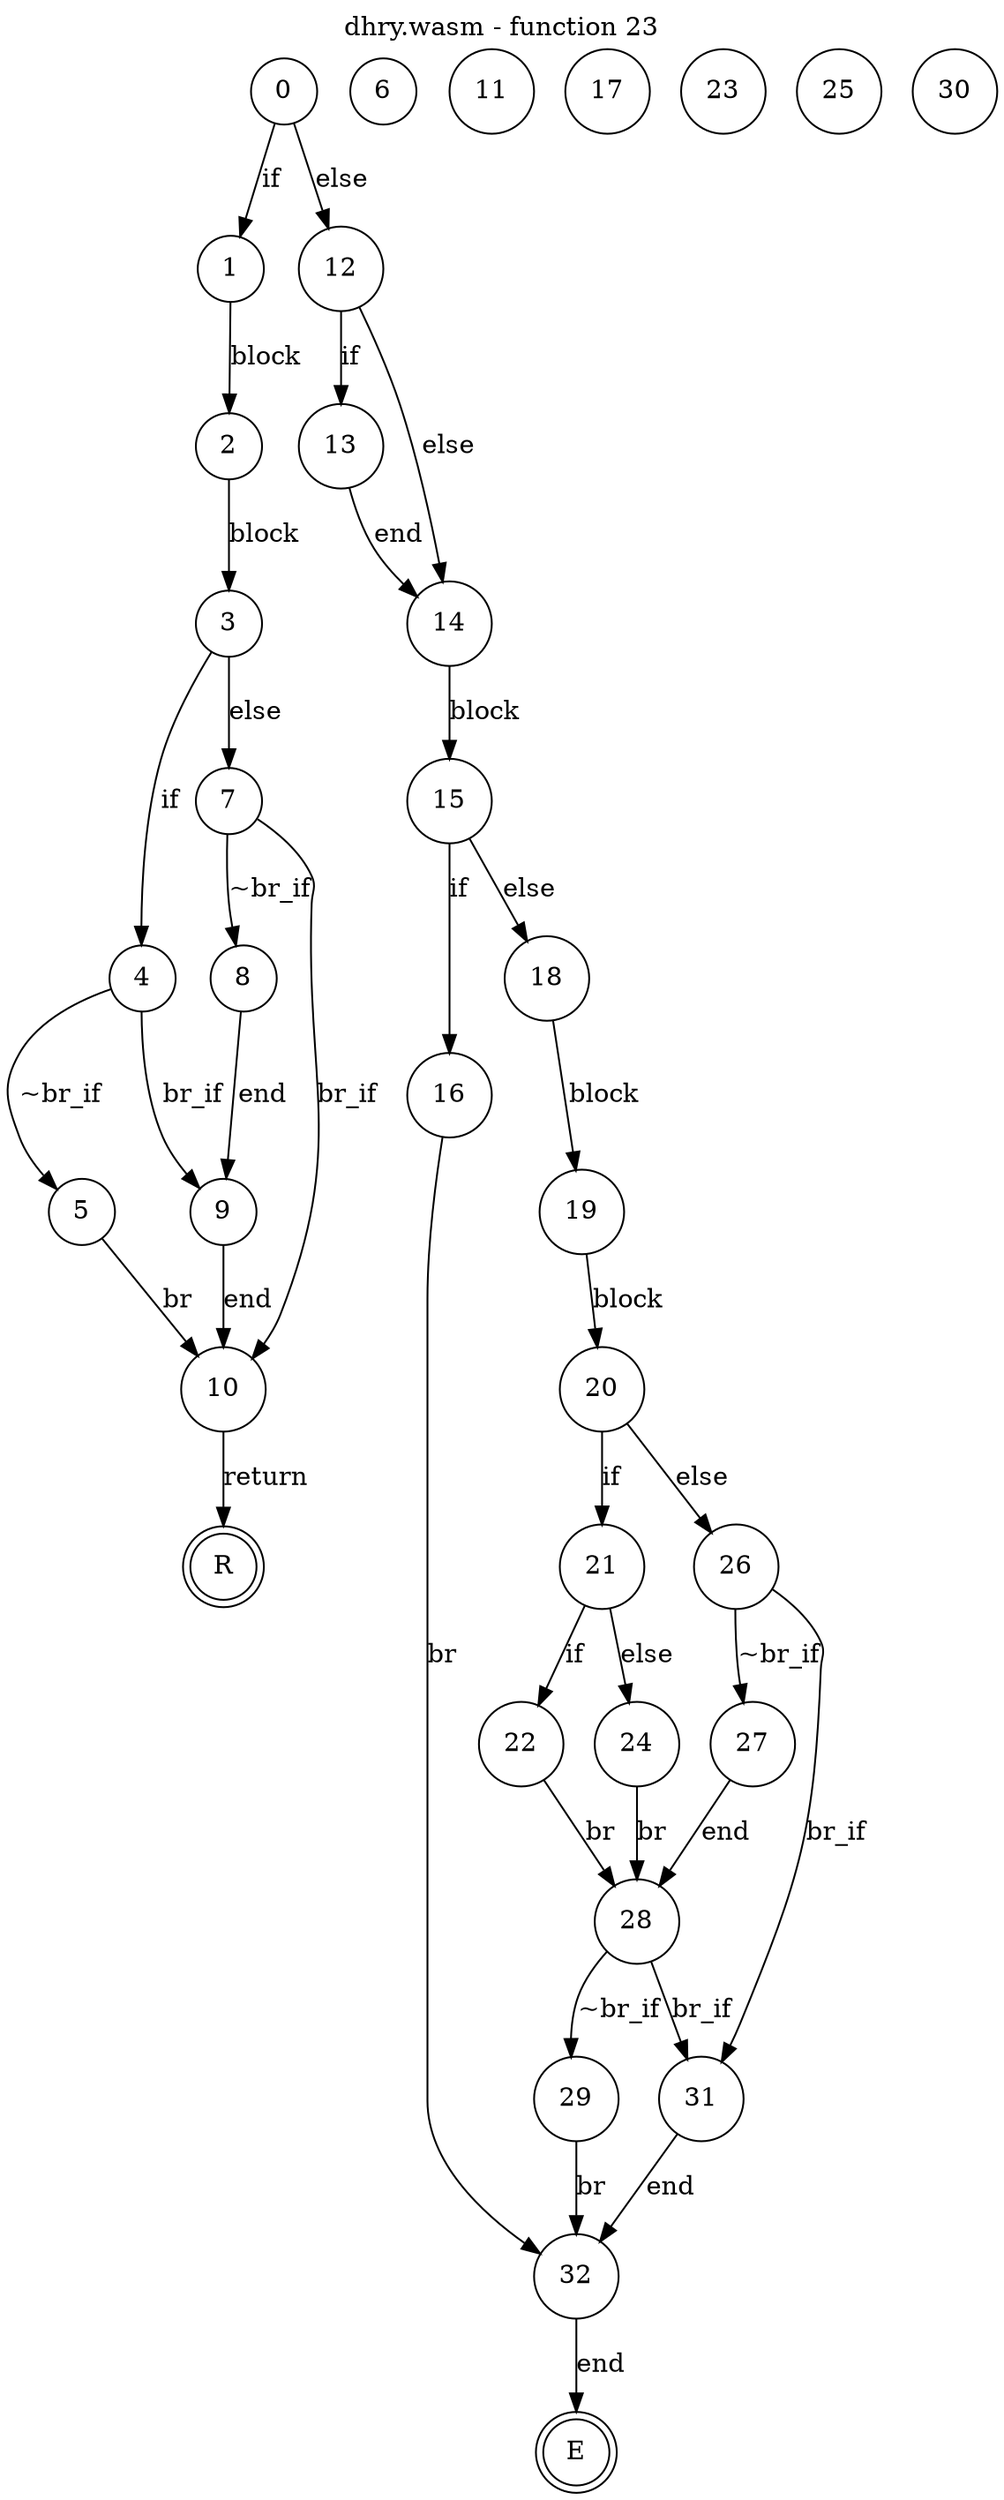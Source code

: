 digraph finite_state_machine {
    label = "dhry.wasm - function 23"
    labelloc =  t
    labelfontsize = 16
    labelfontcolor = black
    labelfontname = "Helvetica"
    node [shape = doublecircle]; E R ;
node [shape=circle, fontcolor=black, style="", label="0"]0
node [shape=circle, fontcolor=black, style="", label="1"]1
node [shape=circle, fontcolor=black, style="", label="2"]2
node [shape=circle, fontcolor=black, style="", label="3"]3
node [shape=circle, fontcolor=black, style="", label="4"]4
node [shape=circle, fontcolor=black, style="", label="5"]5
node [shape=circle, fontcolor=black, style="", label="6"]6
node [shape=circle, fontcolor=black, style="", label="7"]7
node [shape=circle, fontcolor=black, style="", label="8"]8
node [shape=circle, fontcolor=black, style="", label="9"]9
node [shape=circle, fontcolor=black, style="", label="10"]10
node [shape=circle, fontcolor=black, style="", label="11"]11
node [shape=circle, fontcolor=black, style="", label="12"]12
node [shape=circle, fontcolor=black, style="", label="13"]13
node [shape=circle, fontcolor=black, style="", label="14"]14
node [shape=circle, fontcolor=black, style="", label="15"]15
node [shape=circle, fontcolor=black, style="", label="16"]16
node [shape=circle, fontcolor=black, style="", label="17"]17
node [shape=circle, fontcolor=black, style="", label="18"]18
node [shape=circle, fontcolor=black, style="", label="19"]19
node [shape=circle, fontcolor=black, style="", label="20"]20
node [shape=circle, fontcolor=black, style="", label="21"]21
node [shape=circle, fontcolor=black, style="", label="22"]22
node [shape=circle, fontcolor=black, style="", label="23"]23
node [shape=circle, fontcolor=black, style="", label="24"]24
node [shape=circle, fontcolor=black, style="", label="25"]25
node [shape=circle, fontcolor=black, style="", label="26"]26
node [shape=circle, fontcolor=black, style="", label="27"]27
node [shape=circle, fontcolor=black, style="", label="28"]28
node [shape=circle, fontcolor=black, style="", label="29"]29
node [shape=circle, fontcolor=black, style="", label="30"]30
node [shape=circle, fontcolor=black, style="", label="31"]31
node [shape=circle, fontcolor=black, style="", label="32"]32
node [shape=circle, fontcolor=black, style="", label="E"]E
node [shape=circle, fontcolor=black, style="", label="R"]R
    0 -> 1[label="if"];
    0 -> 12[label="else"];
    1 -> 2[label="block"];
    2 -> 3[label="block"];
    3 -> 4[label="if"];
    3 -> 7[label="else"];
    4 -> 5[label="~br_if"];
    4 -> 9[label="br_if"];
    5 -> 10[label="br"];
    7 -> 8[label="~br_if"];
    7 -> 10[label="br_if"];
    8 -> 9[label="end"];
    9 -> 10[label="end"];
    10 -> R[label="return"];
    12 -> 13[label="if"];
    12 -> 14[label="else"];
    13 -> 14[label="end"];
    14 -> 15[label="block"];
    15 -> 16[label="if"];
    15 -> 18[label="else"];
    16 -> 32[label="br"];
    18 -> 19[label="block"];
    19 -> 20[label="block"];
    20 -> 21[label="if"];
    20 -> 26[label="else"];
    21 -> 22[label="if"];
    21 -> 24[label="else"];
    22 -> 28[label="br"];
    24 -> 28[label="br"];
    26 -> 27[label="~br_if"];
    26 -> 31[label="br_if"];
    27 -> 28[label="end"];
    28 -> 29[label="~br_if"];
    28 -> 31[label="br_if"];
    29 -> 32[label="br"];
    31 -> 32[label="end"];
    32 -> E[label="end"];
}
